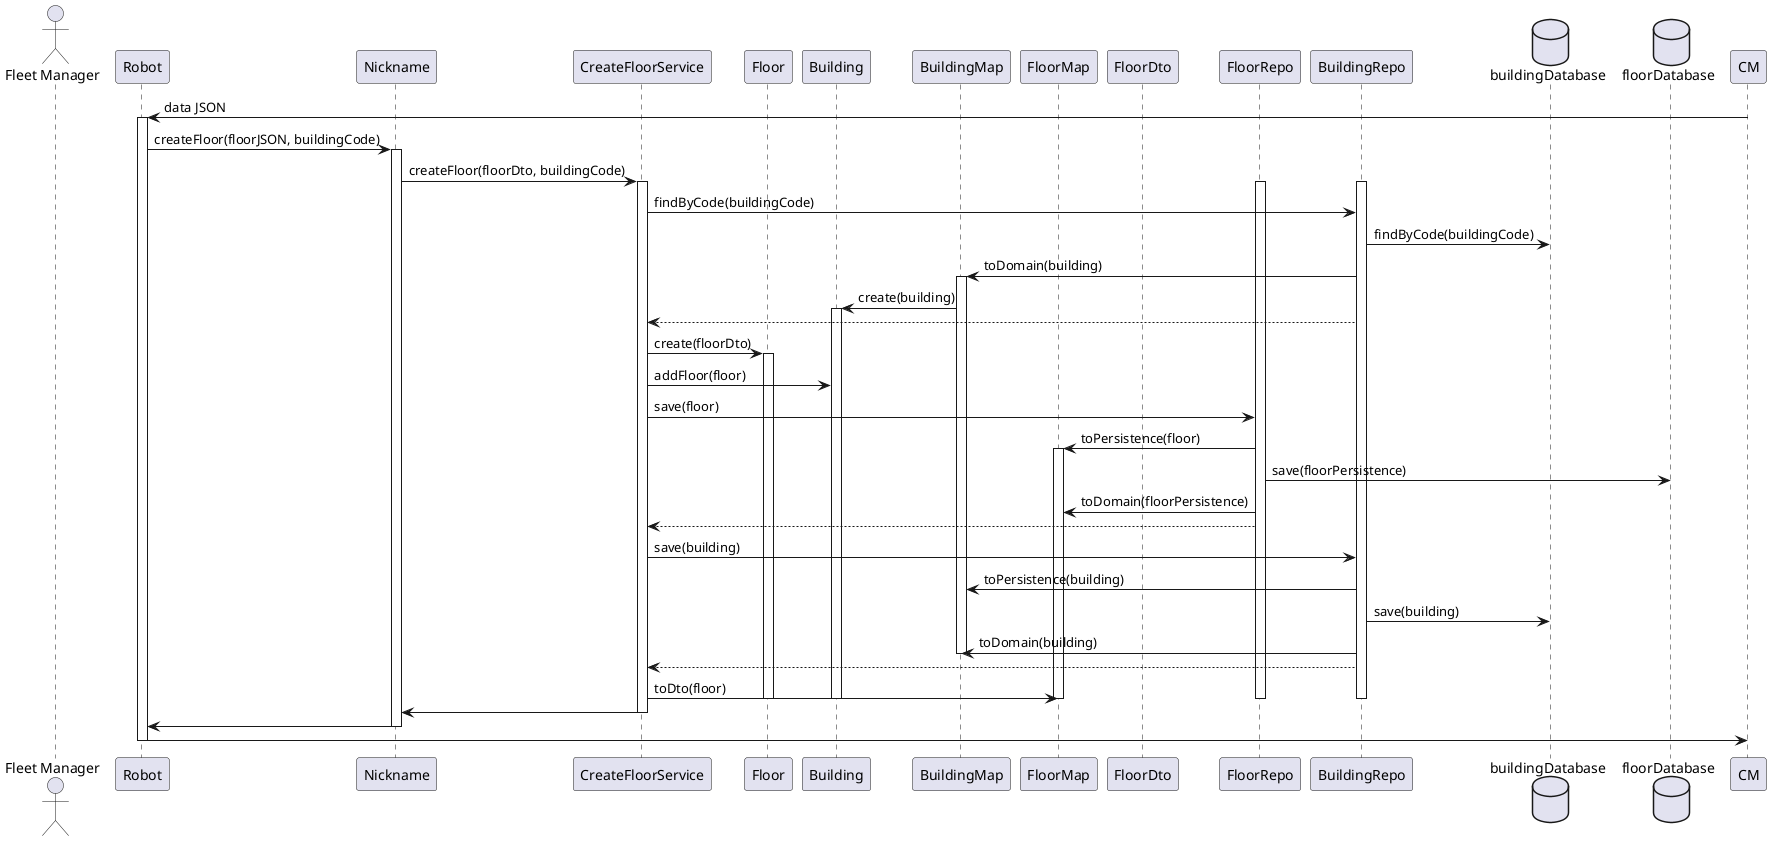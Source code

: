 @startuml SequenceDiagramLevel3
'https://plantuml.com/use-case-diagram


actor "Fleet Manager" as FM
participant Robot
participant Nickname
participant CreateFloorService
participant Floor
participant Building
participant BuildingMap
participant FloorMap
participant FloorDto
participant FloorRepo
participant BuildingRepo
database buildingDatabase
database floorDatabase

CM -> Robot : data JSON
activate Robot

Robot -> Nickname : createFloor(floorJSON, buildingCode)
activate Nickname

Nickname -> CreateFloorService : createFloor(floorDto, buildingCode)
activate CreateFloorService
activate BuildingRepo
activate FloorRepo

CreateFloorService -> BuildingRepo : findByCode(buildingCode)

BuildingRepo -> buildingDatabase : findByCode(buildingCode)

BuildingRepo -> BuildingMap : toDomain(building)
activate BuildingMap

BuildingMap -> Building : create(building)
activate Building

BuildingRepo --> CreateFloorService

CreateFloorService -> Floor : create(floorDto)
activate Floor

CreateFloorService -> Building : addFloor(floor)

CreateFloorService -> FloorRepo : save(floor)

FloorRepo -> FloorMap : toPersistence(floor)
activate FloorMap

FloorRepo -> floorDatabase : save(floorPersistence)

FloorRepo -> FloorMap : toDomain(floorPersistence)

FloorRepo --> CreateFloorService

CreateFloorService -> BuildingRepo : save(building)

BuildingRepo -> BuildingMap : toPersistence(building)

BuildingRepo -> buildingDatabase : save(building)

BuildingRepo -> BuildingMap : toDomain(building)
deactivate BuildingMap

BuildingRepo --> CreateFloorService

CreateFloorService -> FloorMap : toDto(floor)
deactivate FloorMap

deactivate Building
deactivate Floor
deactivate BuildingRepo
deactivate FloorRepo

CreateFloorService -> Nickname 
deactivate CreateFloorService

Nickname -> Robot

deactivate Nickname

Robot -> CM

deactivate Robot

@enduml
